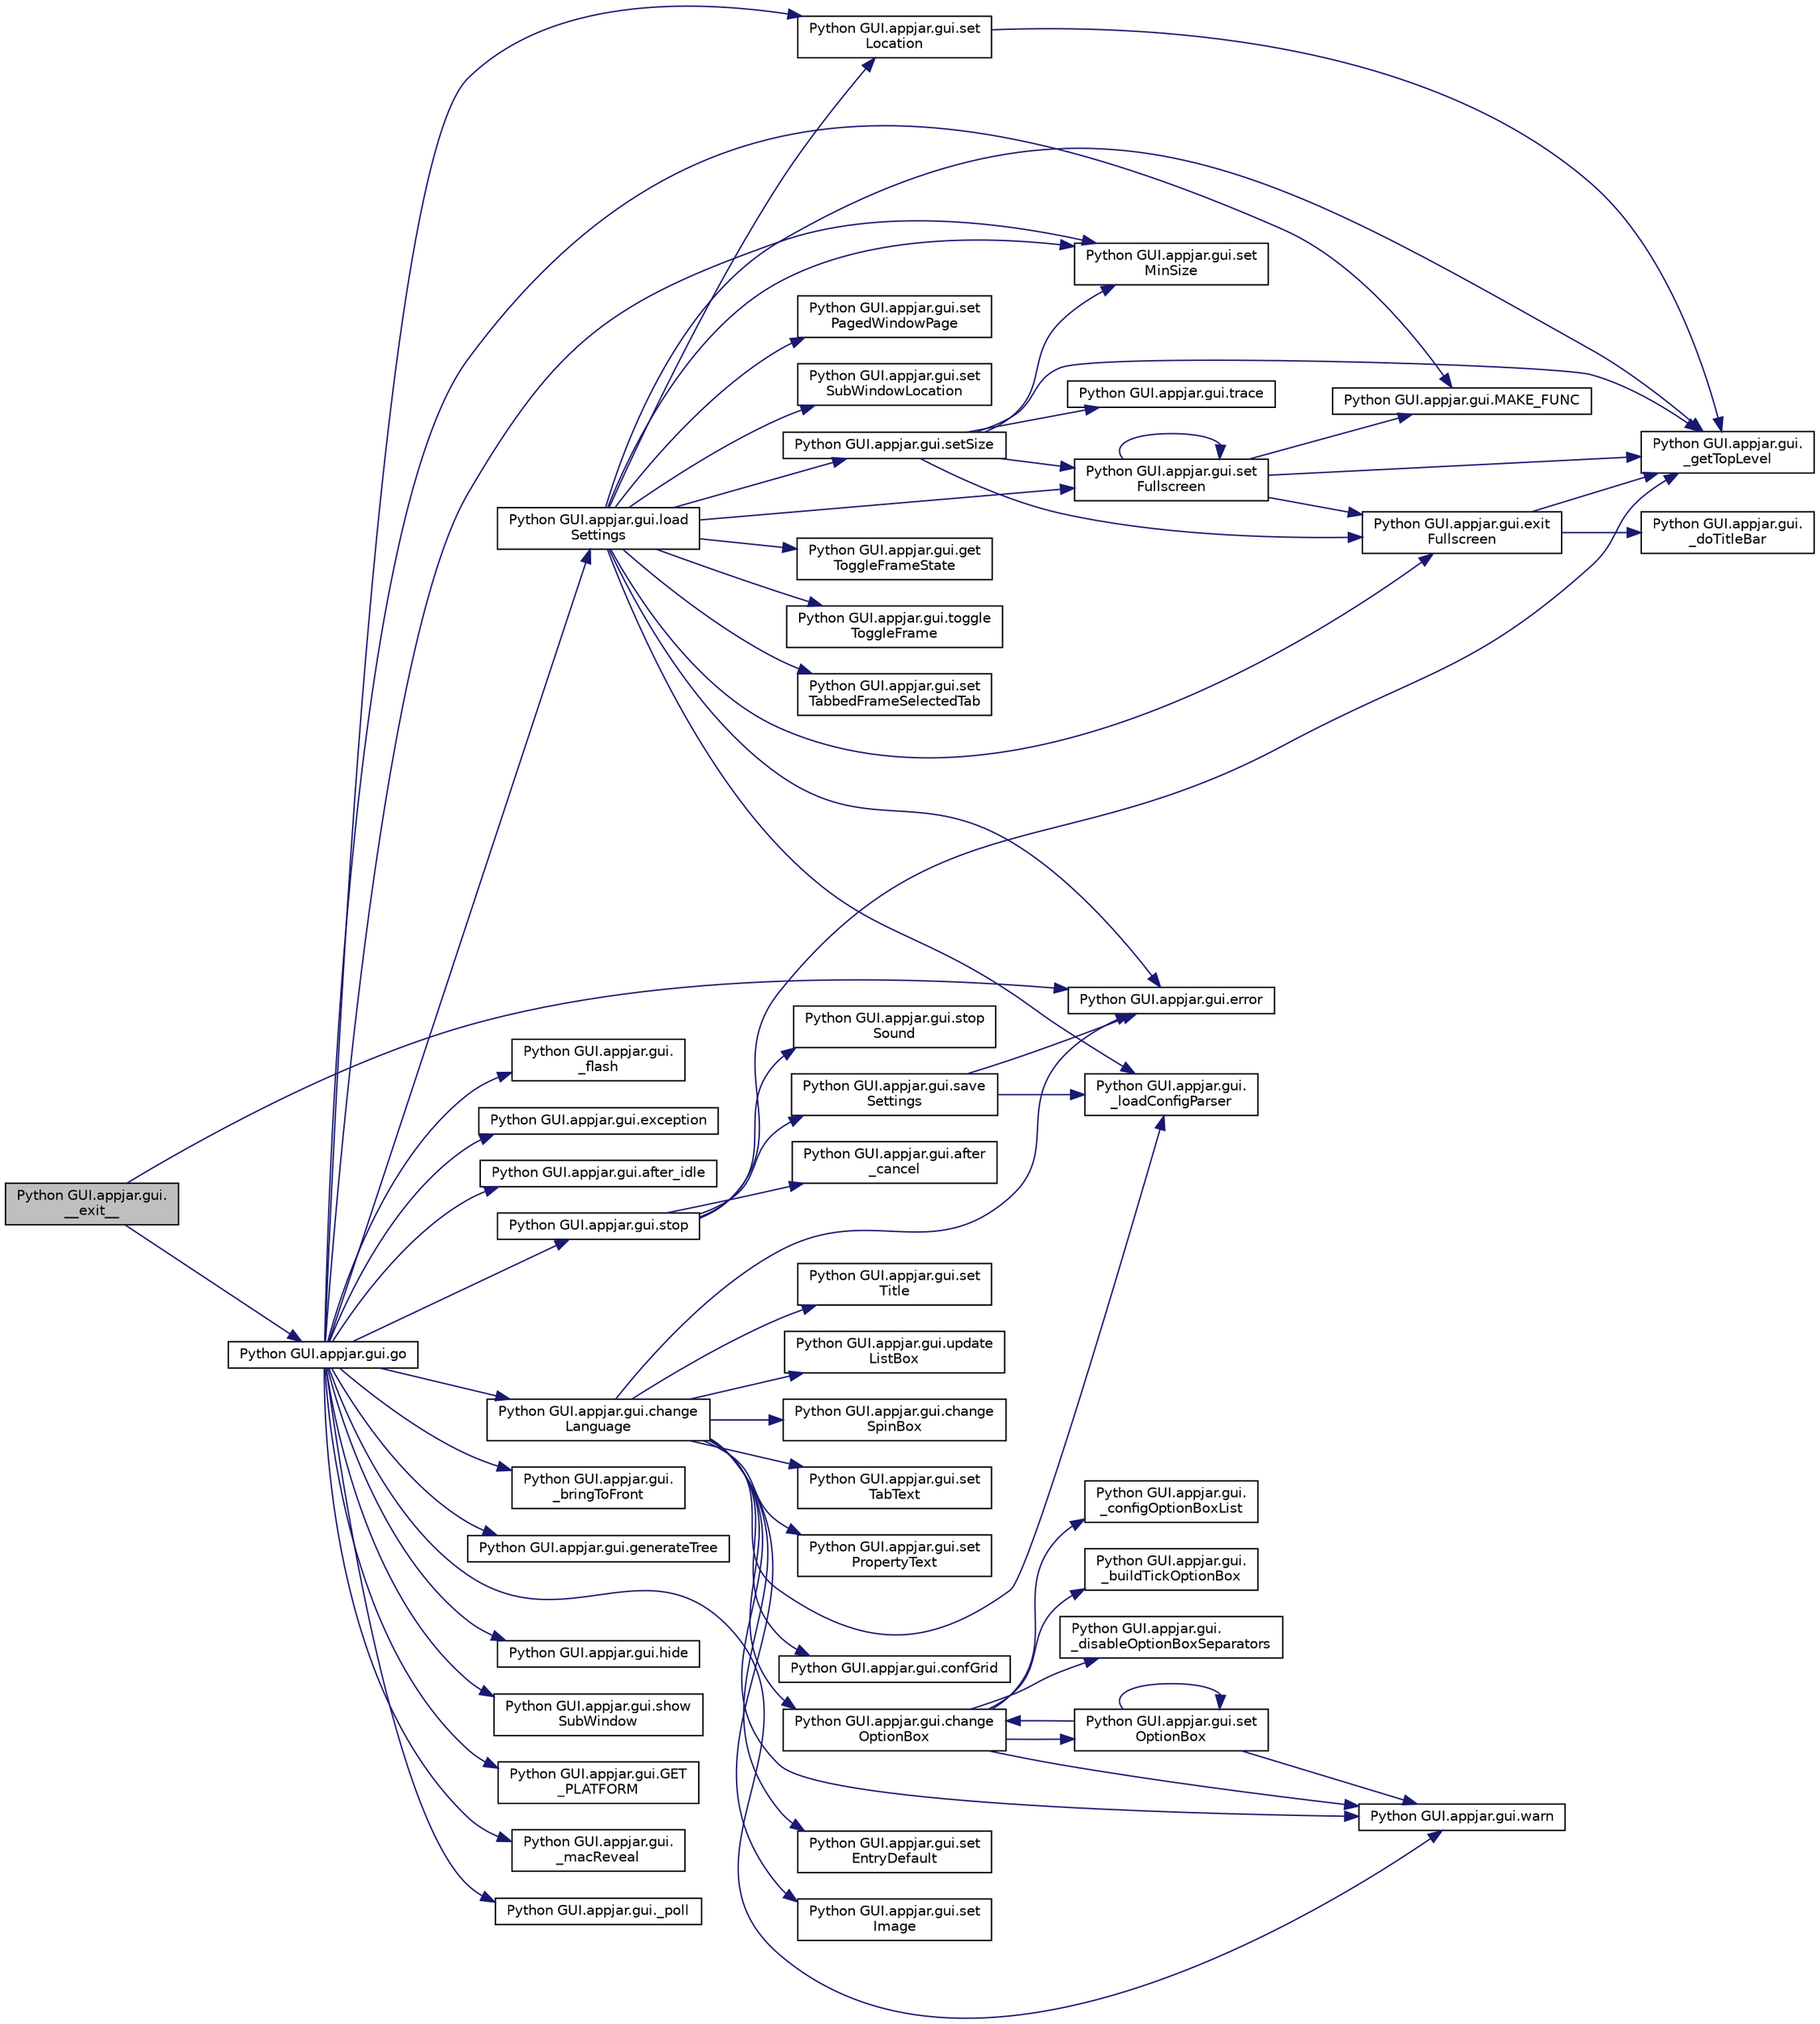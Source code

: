 digraph "Python GUI.appjar.gui.__exit__"
{
  edge [fontname="Helvetica",fontsize="10",labelfontname="Helvetica",labelfontsize="10"];
  node [fontname="Helvetica",fontsize="10",shape=record];
  rankdir="LR";
  Node56 [label="Python GUI.appjar.gui.\l__exit__",height=0.2,width=0.4,color="black", fillcolor="grey75", style="filled", fontcolor="black"];
  Node56 -> Node57 [color="midnightblue",fontsize="10",style="solid",fontname="Helvetica"];
  Node57 [label="Python GUI.appjar.gui.error",height=0.2,width=0.4,color="black", fillcolor="white", style="filled",URL="$class_python_01_g_u_i_1_1appjar_1_1gui.html#af22f729601dae6a052666888083813af"];
  Node56 -> Node58 [color="midnightblue",fontsize="10",style="solid",fontname="Helvetica"];
  Node58 [label="Python GUI.appjar.gui.go",height=0.2,width=0.4,color="black", fillcolor="white", style="filled",URL="$class_python_01_g_u_i_1_1appjar_1_1gui.html#afff774610125f6dad20e8df091a9aa19"];
  Node58 -> Node59 [color="midnightblue",fontsize="10",style="solid",fontname="Helvetica"];
  Node59 [label="Python GUI.appjar.gui.change\lLanguage",height=0.2,width=0.4,color="black", fillcolor="white", style="filled",URL="$class_python_01_g_u_i_1_1appjar_1_1gui.html#ac1088d844cb4dc3cca7716ac5568d593"];
  Node59 -> Node60 [color="midnightblue",fontsize="10",style="solid",fontname="Helvetica"];
  Node60 [label="Python GUI.appjar.gui.\l_loadConfigParser",height=0.2,width=0.4,color="black", fillcolor="white", style="filled",URL="$class_python_01_g_u_i_1_1appjar_1_1gui.html#a18c798c89fa1d417d9d6c99ae51d7c80"];
  Node59 -> Node57 [color="midnightblue",fontsize="10",style="solid",fontname="Helvetica"];
  Node59 -> Node61 [color="midnightblue",fontsize="10",style="solid",fontname="Helvetica"];
  Node61 [label="Python GUI.appjar.gui.warn",height=0.2,width=0.4,color="black", fillcolor="white", style="filled",URL="$class_python_01_g_u_i_1_1appjar_1_1gui.html#aa0a271b0b17a802e6d7b598c12bcd930"];
  Node59 -> Node62 [color="midnightblue",fontsize="10",style="solid",fontname="Helvetica"];
  Node62 [label="Python GUI.appjar.gui.set\lTitle",height=0.2,width=0.4,color="black", fillcolor="white", style="filled",URL="$class_python_01_g_u_i_1_1appjar_1_1gui.html#a73dc1334fe52db85d5031b481b16eac2"];
  Node59 -> Node63 [color="midnightblue",fontsize="10",style="solid",fontname="Helvetica"];
  Node63 [label="Python GUI.appjar.gui.update\lListBox",height=0.2,width=0.4,color="black", fillcolor="white", style="filled",URL="$class_python_01_g_u_i_1_1appjar_1_1gui.html#a72e17f66cb3ff3899a61996585c8cca8"];
  Node59 -> Node64 [color="midnightblue",fontsize="10",style="solid",fontname="Helvetica"];
  Node64 [label="Python GUI.appjar.gui.change\lSpinBox",height=0.2,width=0.4,color="black", fillcolor="white", style="filled",URL="$class_python_01_g_u_i_1_1appjar_1_1gui.html#a6099d4740f987d69f34d3eca9101e648"];
  Node59 -> Node65 [color="midnightblue",fontsize="10",style="solid",fontname="Helvetica"];
  Node65 [label="Python GUI.appjar.gui.change\lOptionBox",height=0.2,width=0.4,color="black", fillcolor="white", style="filled",URL="$class_python_01_g_u_i_1_1appjar_1_1gui.html#a95d775949847e150b567e7df0ef2e256"];
  Node65 -> Node66 [color="midnightblue",fontsize="10",style="solid",fontname="Helvetica"];
  Node66 [label="Python GUI.appjar.gui.\l_configOptionBoxList",height=0.2,width=0.4,color="black", fillcolor="white", style="filled",URL="$class_python_01_g_u_i_1_1appjar_1_1gui.html#acfb7c3fc747d60f1d1f9512eb8b9556f"];
  Node65 -> Node61 [color="midnightblue",fontsize="10",style="solid",fontname="Helvetica"];
  Node65 -> Node67 [color="midnightblue",fontsize="10",style="solid",fontname="Helvetica"];
  Node67 [label="Python GUI.appjar.gui.\l_buildTickOptionBox",height=0.2,width=0.4,color="black", fillcolor="white", style="filled",URL="$class_python_01_g_u_i_1_1appjar_1_1gui.html#a76ec5d5b39fb1ad02983f3f8f5c18f80"];
  Node65 -> Node68 [color="midnightblue",fontsize="10",style="solid",fontname="Helvetica"];
  Node68 [label="Python GUI.appjar.gui.\l_disableOptionBoxSeparators",height=0.2,width=0.4,color="black", fillcolor="white", style="filled",URL="$class_python_01_g_u_i_1_1appjar_1_1gui.html#a2d23e6d395871438260f9ebea3a50cba"];
  Node65 -> Node69 [color="midnightblue",fontsize="10",style="solid",fontname="Helvetica"];
  Node69 [label="Python GUI.appjar.gui.set\lOptionBox",height=0.2,width=0.4,color="black", fillcolor="white", style="filled",URL="$class_python_01_g_u_i_1_1appjar_1_1gui.html#a3de52310d141739c74dfe53e032cc55c"];
  Node69 -> Node61 [color="midnightblue",fontsize="10",style="solid",fontname="Helvetica"];
  Node69 -> Node65 [color="midnightblue",fontsize="10",style="solid",fontname="Helvetica"];
  Node69 -> Node69 [color="midnightblue",fontsize="10",style="solid",fontname="Helvetica"];
  Node59 -> Node70 [color="midnightblue",fontsize="10",style="solid",fontname="Helvetica"];
  Node70 [label="Python GUI.appjar.gui.set\lTabText",height=0.2,width=0.4,color="black", fillcolor="white", style="filled",URL="$class_python_01_g_u_i_1_1appjar_1_1gui.html#a18e2f8bad44e720bf31dcc0d3870e623"];
  Node59 -> Node71 [color="midnightblue",fontsize="10",style="solid",fontname="Helvetica"];
  Node71 [label="Python GUI.appjar.gui.set\lPropertyText",height=0.2,width=0.4,color="black", fillcolor="white", style="filled",URL="$class_python_01_g_u_i_1_1appjar_1_1gui.html#a01556be924dbb540d7f67cc766536423"];
  Node59 -> Node72 [color="midnightblue",fontsize="10",style="solid",fontname="Helvetica"];
  Node72 [label="Python GUI.appjar.gui.confGrid",height=0.2,width=0.4,color="black", fillcolor="white", style="filled",URL="$class_python_01_g_u_i_1_1appjar_1_1gui.html#a2e0fbedb93d5dafd843bf8db045c5404"];
  Node59 -> Node73 [color="midnightblue",fontsize="10",style="solid",fontname="Helvetica"];
  Node73 [label="Python GUI.appjar.gui.set\lEntryDefault",height=0.2,width=0.4,color="black", fillcolor="white", style="filled",URL="$class_python_01_g_u_i_1_1appjar_1_1gui.html#a14b31221337d8c4a4b64f829015a2cca"];
  Node59 -> Node74 [color="midnightblue",fontsize="10",style="solid",fontname="Helvetica"];
  Node74 [label="Python GUI.appjar.gui.set\lImage",height=0.2,width=0.4,color="black", fillcolor="white", style="filled",URL="$class_python_01_g_u_i_1_1appjar_1_1gui.html#a085d2df18f086bc4cdc8be986510ae1c"];
  Node58 -> Node75 [color="midnightblue",fontsize="10",style="solid",fontname="Helvetica"];
  Node75 [label="Python GUI.appjar.gui.\l_bringToFront",height=0.2,width=0.4,color="black", fillcolor="white", style="filled",URL="$class_python_01_g_u_i_1_1appjar_1_1gui.html#a9ebf5e9e2b93659a8feeff3e6761a6a9"];
  Node58 -> Node61 [color="midnightblue",fontsize="10",style="solid",fontname="Helvetica"];
  Node58 -> Node76 [color="midnightblue",fontsize="10",style="solid",fontname="Helvetica"];
  Node76 [label="Python GUI.appjar.gui.generateTree",height=0.2,width=0.4,color="black", fillcolor="white", style="filled",URL="$class_python_01_g_u_i_1_1appjar_1_1gui.html#a1bfdd797681473135fe30e5bc16665ef"];
  Node58 -> Node77 [color="midnightblue",fontsize="10",style="solid",fontname="Helvetica"];
  Node77 [label="Python GUI.appjar.gui.load\lSettings",height=0.2,width=0.4,color="black", fillcolor="white", style="filled",URL="$class_python_01_g_u_i_1_1appjar_1_1gui.html#a22f0678a46f3eb1bf27a78562425d275"];
  Node77 -> Node60 [color="midnightblue",fontsize="10",style="solid",fontname="Helvetica"];
  Node77 -> Node57 [color="midnightblue",fontsize="10",style="solid",fontname="Helvetica"];
  Node77 -> Node78 [color="midnightblue",fontsize="10",style="solid",fontname="Helvetica"];
  Node78 [label="Python GUI.appjar.gui.setSize",height=0.2,width=0.4,color="black", fillcolor="white", style="filled",URL="$class_python_01_g_u_i_1_1appjar_1_1gui.html#afa752d5dda3f11949d4728c734e578ad",tooltip="FUNCTIONS for configuring GUI settings. "];
  Node78 -> Node79 [color="midnightblue",fontsize="10",style="solid",fontname="Helvetica"];
  Node79 [label="Python GUI.appjar.gui.\l_getTopLevel",height=0.2,width=0.4,color="black", fillcolor="white", style="filled",URL="$class_python_01_g_u_i_1_1appjar_1_1gui.html#a931a365190d4c36c4de0d6e37d54bb8d"];
  Node78 -> Node80 [color="midnightblue",fontsize="10",style="solid",fontname="Helvetica"];
  Node80 [label="Python GUI.appjar.gui.set\lFullscreen",height=0.2,width=0.4,color="black", fillcolor="white", style="filled",URL="$class_python_01_g_u_i_1_1appjar_1_1gui.html#ac2ffec41bdcd600a38e93bafdc369e55"];
  Node80 -> Node79 [color="midnightblue",fontsize="10",style="solid",fontname="Helvetica"];
  Node80 -> Node81 [color="midnightblue",fontsize="10",style="solid",fontname="Helvetica"];
  Node81 [label="Python GUI.appjar.gui.MAKE_FUNC",height=0.2,width=0.4,color="black", fillcolor="white", style="filled",URL="$class_python_01_g_u_i_1_1appjar_1_1gui.html#a1d2c0d0a475441a8f9208204ef3227a6",tooltip="FUNCTION for managing commands. "];
  Node80 -> Node82 [color="midnightblue",fontsize="10",style="solid",fontname="Helvetica"];
  Node82 [label="Python GUI.appjar.gui.exit\lFullscreen",height=0.2,width=0.4,color="black", fillcolor="white", style="filled",URL="$class_python_01_g_u_i_1_1appjar_1_1gui.html#a86eac6e52f61172ae977d450c4048733"];
  Node82 -> Node79 [color="midnightblue",fontsize="10",style="solid",fontname="Helvetica"];
  Node82 -> Node83 [color="midnightblue",fontsize="10",style="solid",fontname="Helvetica"];
  Node83 [label="Python GUI.appjar.gui.\l_doTitleBar",height=0.2,width=0.4,color="black", fillcolor="white", style="filled",URL="$class_python_01_g_u_i_1_1appjar_1_1gui.html#aeb54c22e1ddb1a8e831d3131d6709d11"];
  Node80 -> Node80 [color="midnightblue",fontsize="10",style="solid",fontname="Helvetica"];
  Node78 -> Node84 [color="midnightblue",fontsize="10",style="solid",fontname="Helvetica"];
  Node84 [label="Python GUI.appjar.gui.trace",height=0.2,width=0.4,color="black", fillcolor="white", style="filled",URL="$class_python_01_g_u_i_1_1appjar_1_1gui.html#a3e03bea05351523162ba28f136f1523c"];
  Node78 -> Node85 [color="midnightblue",fontsize="10",style="solid",fontname="Helvetica"];
  Node85 [label="Python GUI.appjar.gui.set\lMinSize",height=0.2,width=0.4,color="black", fillcolor="white", style="filled",URL="$class_python_01_g_u_i_1_1appjar_1_1gui.html#ae14addd3d536efda511bd8a7be7be2cd"];
  Node78 -> Node82 [color="midnightblue",fontsize="10",style="solid",fontname="Helvetica"];
  Node77 -> Node86 [color="midnightblue",fontsize="10",style="solid",fontname="Helvetica"];
  Node86 [label="Python GUI.appjar.gui.set\lLocation",height=0.2,width=0.4,color="black", fillcolor="white", style="filled",URL="$class_python_01_g_u_i_1_1appjar_1_1gui.html#a4fe68815735538ab1c8a9842660bf0a4"];
  Node86 -> Node79 [color="midnightblue",fontsize="10",style="solid",fontname="Helvetica"];
  Node77 -> Node80 [color="midnightblue",fontsize="10",style="solid",fontname="Helvetica"];
  Node77 -> Node82 [color="midnightblue",fontsize="10",style="solid",fontname="Helvetica"];
  Node77 -> Node79 [color="midnightblue",fontsize="10",style="solid",fontname="Helvetica"];
  Node77 -> Node87 [color="midnightblue",fontsize="10",style="solid",fontname="Helvetica"];
  Node87 [label="Python GUI.appjar.gui.get\lToggleFrameState",height=0.2,width=0.4,color="black", fillcolor="white", style="filled",URL="$class_python_01_g_u_i_1_1appjar_1_1gui.html#a4da3456b9cf56e925d637e1dff484bee"];
  Node77 -> Node88 [color="midnightblue",fontsize="10",style="solid",fontname="Helvetica"];
  Node88 [label="Python GUI.appjar.gui.toggle\lToggleFrame",height=0.2,width=0.4,color="black", fillcolor="white", style="filled",URL="$class_python_01_g_u_i_1_1appjar_1_1gui.html#a47829880ccccd91e47ec5d65c73dab70"];
  Node77 -> Node89 [color="midnightblue",fontsize="10",style="solid",fontname="Helvetica"];
  Node89 [label="Python GUI.appjar.gui.set\lTabbedFrameSelectedTab",height=0.2,width=0.4,color="black", fillcolor="white", style="filled",URL="$class_python_01_g_u_i_1_1appjar_1_1gui.html#aefa6b23a471da8f716037346166baa8a"];
  Node77 -> Node90 [color="midnightblue",fontsize="10",style="solid",fontname="Helvetica"];
  Node90 [label="Python GUI.appjar.gui.set\lPagedWindowPage",height=0.2,width=0.4,color="black", fillcolor="white", style="filled",URL="$class_python_01_g_u_i_1_1appjar_1_1gui.html#a881fdbba323f9d8b069fbe9161c3f5ac"];
  Node77 -> Node91 [color="midnightblue",fontsize="10",style="solid",fontname="Helvetica"];
  Node91 [label="Python GUI.appjar.gui.set\lSubWindowLocation",height=0.2,width=0.4,color="black", fillcolor="white", style="filled",URL="$class_python_01_g_u_i_1_1appjar_1_1gui.html#aabeed24815e953d496f02a75eed25e3a"];
  Node77 -> Node85 [color="midnightblue",fontsize="10",style="solid",fontname="Helvetica"];
  Node58 -> Node86 [color="midnightblue",fontsize="10",style="solid",fontname="Helvetica"];
  Node58 -> Node85 [color="midnightblue",fontsize="10",style="solid",fontname="Helvetica"];
  Node58 -> Node92 [color="midnightblue",fontsize="10",style="solid",fontname="Helvetica"];
  Node92 [label="Python GUI.appjar.gui.hide",height=0.2,width=0.4,color="black", fillcolor="white", style="filled",URL="$class_python_01_g_u_i_1_1appjar_1_1gui.html#a755619ffe1612e25cfcaee814fb27e9a"];
  Node58 -> Node93 [color="midnightblue",fontsize="10",style="solid",fontname="Helvetica"];
  Node93 [label="Python GUI.appjar.gui.show\lSubWindow",height=0.2,width=0.4,color="black", fillcolor="white", style="filled",URL="$class_python_01_g_u_i_1_1appjar_1_1gui.html#aa81ce6538221a58bacac87c589955989"];
  Node58 -> Node94 [color="midnightblue",fontsize="10",style="solid",fontname="Helvetica"];
  Node94 [label="Python GUI.appjar.gui.GET\l_PLATFORM",height=0.2,width=0.4,color="black", fillcolor="white", style="filled",URL="$class_python_01_g_u_i_1_1appjar_1_1gui.html#aae5e88f35fbfacc1469e9c15df93f654"];
  Node58 -> Node95 [color="midnightblue",fontsize="10",style="solid",fontname="Helvetica"];
  Node95 [label="Python GUI.appjar.gui.\l_macReveal",height=0.2,width=0.4,color="black", fillcolor="white", style="filled",URL="$class_python_01_g_u_i_1_1appjar_1_1gui.html#ab855cf2266e4899b84fb14a3353a76ea"];
  Node58 -> Node96 [color="midnightblue",fontsize="10",style="solid",fontname="Helvetica"];
  Node96 [label="Python GUI.appjar.gui._poll",height=0.2,width=0.4,color="black", fillcolor="white", style="filled",URL="$class_python_01_g_u_i_1_1appjar_1_1gui.html#ac8c6d61afa30359e50d36607fa2fb1bd"];
  Node58 -> Node97 [color="midnightblue",fontsize="10",style="solid",fontname="Helvetica"];
  Node97 [label="Python GUI.appjar.gui.\l_flash",height=0.2,width=0.4,color="black", fillcolor="white", style="filled",URL="$class_python_01_g_u_i_1_1appjar_1_1gui.html#a5fc13294461e6031228579e58365ae1c"];
  Node58 -> Node98 [color="midnightblue",fontsize="10",style="solid",fontname="Helvetica"];
  Node98 [label="Python GUI.appjar.gui.after_idle",height=0.2,width=0.4,color="black", fillcolor="white", style="filled",URL="$class_python_01_g_u_i_1_1appjar_1_1gui.html#a4944a0330a3d190f85180524670393d6"];
  Node58 -> Node99 [color="midnightblue",fontsize="10",style="solid",fontname="Helvetica"];
  Node99 [label="Python GUI.appjar.gui.stop",height=0.2,width=0.4,color="black", fillcolor="white", style="filled",URL="$class_python_01_g_u_i_1_1appjar_1_1gui.html#a09fd0d3197efd74785125a04344eac6d"];
  Node99 -> Node79 [color="midnightblue",fontsize="10",style="solid",fontname="Helvetica"];
  Node99 -> Node100 [color="midnightblue",fontsize="10",style="solid",fontname="Helvetica"];
  Node100 [label="Python GUI.appjar.gui.save\lSettings",height=0.2,width=0.4,color="black", fillcolor="white", style="filled",URL="$class_python_01_g_u_i_1_1appjar_1_1gui.html#a137411361931260f10d73b09d061d47d"];
  Node100 -> Node60 [color="midnightblue",fontsize="10",style="solid",fontname="Helvetica"];
  Node100 -> Node57 [color="midnightblue",fontsize="10",style="solid",fontname="Helvetica"];
  Node99 -> Node101 [color="midnightblue",fontsize="10",style="solid",fontname="Helvetica"];
  Node101 [label="Python GUI.appjar.gui.after\l_cancel",height=0.2,width=0.4,color="black", fillcolor="white", style="filled",URL="$class_python_01_g_u_i_1_1appjar_1_1gui.html#aa76abbe29ba1e69540f58126aa43e127"];
  Node99 -> Node102 [color="midnightblue",fontsize="10",style="solid",fontname="Helvetica"];
  Node102 [label="Python GUI.appjar.gui.stop\lSound",height=0.2,width=0.4,color="black", fillcolor="white", style="filled",URL="$class_python_01_g_u_i_1_1appjar_1_1gui.html#aa919112c54aabc700943d8739fe15acf"];
  Node58 -> Node103 [color="midnightblue",fontsize="10",style="solid",fontname="Helvetica"];
  Node103 [label="Python GUI.appjar.gui.exception",height=0.2,width=0.4,color="black", fillcolor="white", style="filled",URL="$class_python_01_g_u_i_1_1appjar_1_1gui.html#a3ebce57fe91b6a89c40aa445d14b7421"];
  Node58 -> Node81 [color="midnightblue",fontsize="10",style="solid",fontname="Helvetica"];
}

